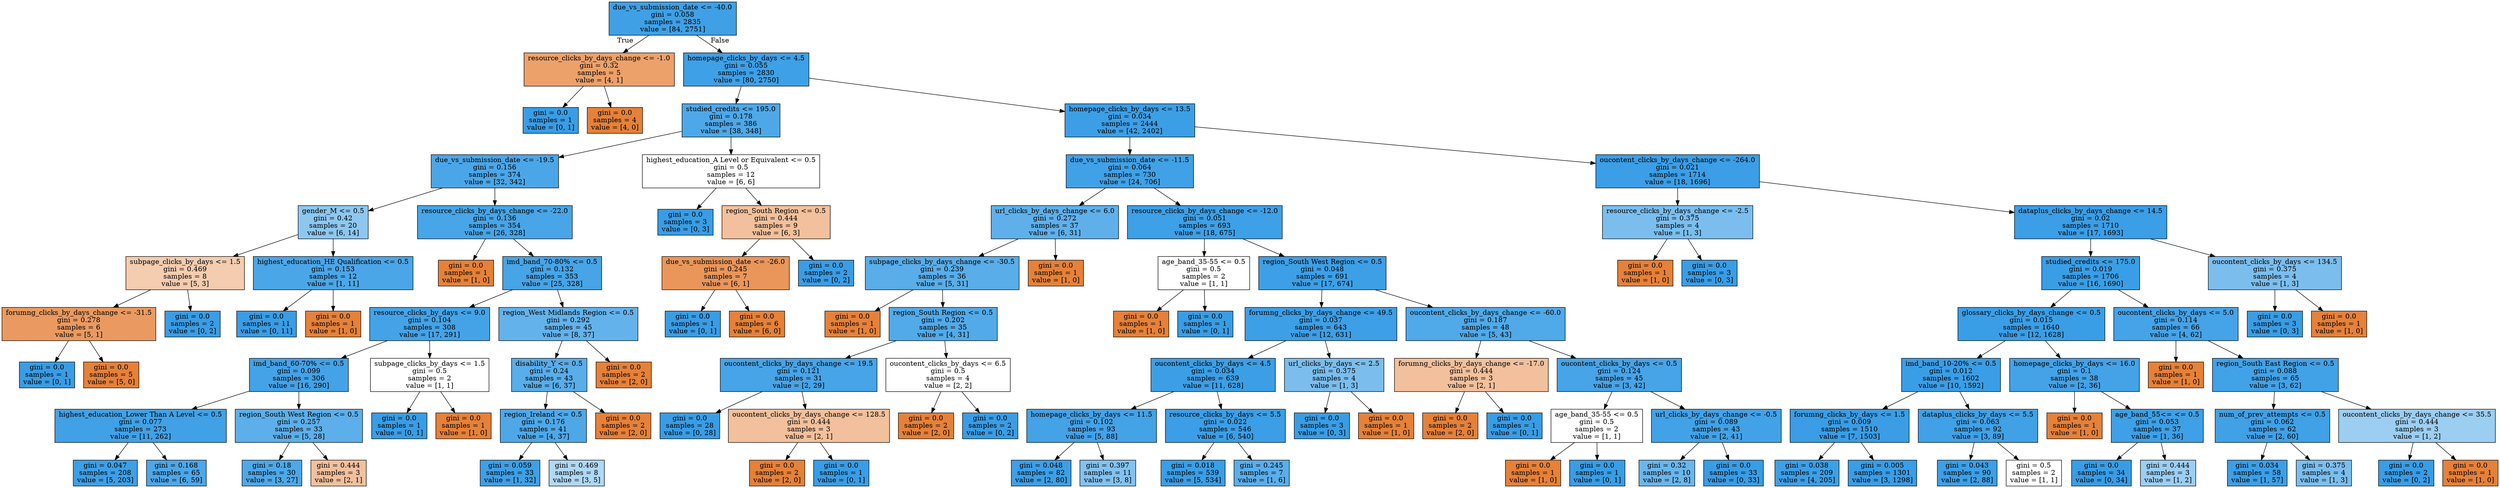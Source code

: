 digraph Tree {
node [shape=box, style="filled", color="black"] ;
0 [label="due_vs_submission_date <= -40.0\ngini = 0.058\nsamples = 2835\nvalue = [84, 2751]", fillcolor="#399de5f7"] ;
1 [label="resource_clicks_by_days_change <= -1.0\ngini = 0.32\nsamples = 5\nvalue = [4, 1]", fillcolor="#e58139bf"] ;
0 -> 1 [labeldistance=2.5, labelangle=45, headlabel="True"] ;
2 [label="gini = 0.0\nsamples = 1\nvalue = [0, 1]", fillcolor="#399de5ff"] ;
1 -> 2 ;
3 [label="gini = 0.0\nsamples = 4\nvalue = [4, 0]", fillcolor="#e58139ff"] ;
1 -> 3 ;
4 [label="homepage_clicks_by_days <= 4.5\ngini = 0.055\nsamples = 2830\nvalue = [80, 2750]", fillcolor="#399de5f8"] ;
0 -> 4 [labeldistance=2.5, labelangle=-45, headlabel="False"] ;
5 [label="studied_credits <= 195.0\ngini = 0.178\nsamples = 386\nvalue = [38, 348]", fillcolor="#399de5e3"] ;
4 -> 5 ;
6 [label="due_vs_submission_date <= -19.5\ngini = 0.156\nsamples = 374\nvalue = [32, 342]", fillcolor="#399de5e7"] ;
5 -> 6 ;
7 [label="gender_M <= 0.5\ngini = 0.42\nsamples = 20\nvalue = [6, 14]", fillcolor="#399de592"] ;
6 -> 7 ;
8 [label="subpage_clicks_by_days <= 1.5\ngini = 0.469\nsamples = 8\nvalue = [5, 3]", fillcolor="#e5813966"] ;
7 -> 8 ;
9 [label="forumng_clicks_by_days_change <= -31.5\ngini = 0.278\nsamples = 6\nvalue = [5, 1]", fillcolor="#e58139cc"] ;
8 -> 9 ;
10 [label="gini = 0.0\nsamples = 1\nvalue = [0, 1]", fillcolor="#399de5ff"] ;
9 -> 10 ;
11 [label="gini = 0.0\nsamples = 5\nvalue = [5, 0]", fillcolor="#e58139ff"] ;
9 -> 11 ;
12 [label="gini = 0.0\nsamples = 2\nvalue = [0, 2]", fillcolor="#399de5ff"] ;
8 -> 12 ;
13 [label="highest_education_HE Qualification <= 0.5\ngini = 0.153\nsamples = 12\nvalue = [1, 11]", fillcolor="#399de5e8"] ;
7 -> 13 ;
14 [label="gini = 0.0\nsamples = 11\nvalue = [0, 11]", fillcolor="#399de5ff"] ;
13 -> 14 ;
15 [label="gini = 0.0\nsamples = 1\nvalue = [1, 0]", fillcolor="#e58139ff"] ;
13 -> 15 ;
16 [label="resource_clicks_by_days_change <= -22.0\ngini = 0.136\nsamples = 354\nvalue = [26, 328]", fillcolor="#399de5eb"] ;
6 -> 16 ;
17 [label="gini = 0.0\nsamples = 1\nvalue = [1, 0]", fillcolor="#e58139ff"] ;
16 -> 17 ;
18 [label="imd_band_70-80% <= 0.5\ngini = 0.132\nsamples = 353\nvalue = [25, 328]", fillcolor="#399de5ec"] ;
16 -> 18 ;
19 [label="resource_clicks_by_days <= 9.0\ngini = 0.104\nsamples = 308\nvalue = [17, 291]", fillcolor="#399de5f0"] ;
18 -> 19 ;
20 [label="imd_band_60-70% <= 0.5\ngini = 0.099\nsamples = 306\nvalue = [16, 290]", fillcolor="#399de5f1"] ;
19 -> 20 ;
21 [label="highest_education_Lower Than A Level <= 0.5\ngini = 0.077\nsamples = 273\nvalue = [11, 262]", fillcolor="#399de5f4"] ;
20 -> 21 ;
22 [label="gini = 0.047\nsamples = 208\nvalue = [5, 203]", fillcolor="#399de5f9"] ;
21 -> 22 ;
23 [label="gini = 0.168\nsamples = 65\nvalue = [6, 59]", fillcolor="#399de5e5"] ;
21 -> 23 ;
24 [label="region_South West Region <= 0.5\ngini = 0.257\nsamples = 33\nvalue = [5, 28]", fillcolor="#399de5d1"] ;
20 -> 24 ;
25 [label="gini = 0.18\nsamples = 30\nvalue = [3, 27]", fillcolor="#399de5e3"] ;
24 -> 25 ;
26 [label="gini = 0.444\nsamples = 3\nvalue = [2, 1]", fillcolor="#e581397f"] ;
24 -> 26 ;
27 [label="subpage_clicks_by_days <= 1.5\ngini = 0.5\nsamples = 2\nvalue = [1, 1]", fillcolor="#e5813900"] ;
19 -> 27 ;
28 [label="gini = 0.0\nsamples = 1\nvalue = [0, 1]", fillcolor="#399de5ff"] ;
27 -> 28 ;
29 [label="gini = 0.0\nsamples = 1\nvalue = [1, 0]", fillcolor="#e58139ff"] ;
27 -> 29 ;
30 [label="region_West Midlands Region <= 0.5\ngini = 0.292\nsamples = 45\nvalue = [8, 37]", fillcolor="#399de5c8"] ;
18 -> 30 ;
31 [label="disability_Y <= 0.5\ngini = 0.24\nsamples = 43\nvalue = [6, 37]", fillcolor="#399de5d6"] ;
30 -> 31 ;
32 [label="region_Ireland <= 0.5\ngini = 0.176\nsamples = 41\nvalue = [4, 37]", fillcolor="#399de5e3"] ;
31 -> 32 ;
33 [label="gini = 0.059\nsamples = 33\nvalue = [1, 32]", fillcolor="#399de5f7"] ;
32 -> 33 ;
34 [label="gini = 0.469\nsamples = 8\nvalue = [3, 5]", fillcolor="#399de566"] ;
32 -> 34 ;
35 [label="gini = 0.0\nsamples = 2\nvalue = [2, 0]", fillcolor="#e58139ff"] ;
31 -> 35 ;
36 [label="gini = 0.0\nsamples = 2\nvalue = [2, 0]", fillcolor="#e58139ff"] ;
30 -> 36 ;
37 [label="highest_education_A Level or Equivalent <= 0.5\ngini = 0.5\nsamples = 12\nvalue = [6, 6]", fillcolor="#e5813900"] ;
5 -> 37 ;
38 [label="gini = 0.0\nsamples = 3\nvalue = [0, 3]", fillcolor="#399de5ff"] ;
37 -> 38 ;
39 [label="region_South Region <= 0.5\ngini = 0.444\nsamples = 9\nvalue = [6, 3]", fillcolor="#e581397f"] ;
37 -> 39 ;
40 [label="due_vs_submission_date <= -26.0\ngini = 0.245\nsamples = 7\nvalue = [6, 1]", fillcolor="#e58139d4"] ;
39 -> 40 ;
41 [label="gini = 0.0\nsamples = 1\nvalue = [0, 1]", fillcolor="#399de5ff"] ;
40 -> 41 ;
42 [label="gini = 0.0\nsamples = 6\nvalue = [6, 0]", fillcolor="#e58139ff"] ;
40 -> 42 ;
43 [label="gini = 0.0\nsamples = 2\nvalue = [0, 2]", fillcolor="#399de5ff"] ;
39 -> 43 ;
44 [label="homepage_clicks_by_days <= 13.5\ngini = 0.034\nsamples = 2444\nvalue = [42, 2402]", fillcolor="#399de5fb"] ;
4 -> 44 ;
45 [label="due_vs_submission_date <= -11.5\ngini = 0.064\nsamples = 730\nvalue = [24, 706]", fillcolor="#399de5f6"] ;
44 -> 45 ;
46 [label="url_clicks_by_days_change <= 6.0\ngini = 0.272\nsamples = 37\nvalue = [6, 31]", fillcolor="#399de5ce"] ;
45 -> 46 ;
47 [label="subpage_clicks_by_days_change <= -30.5\ngini = 0.239\nsamples = 36\nvalue = [5, 31]", fillcolor="#399de5d6"] ;
46 -> 47 ;
48 [label="gini = 0.0\nsamples = 1\nvalue = [1, 0]", fillcolor="#e58139ff"] ;
47 -> 48 ;
49 [label="region_South Region <= 0.5\ngini = 0.202\nsamples = 35\nvalue = [4, 31]", fillcolor="#399de5de"] ;
47 -> 49 ;
50 [label="oucontent_clicks_by_days_change <= 19.5\ngini = 0.121\nsamples = 31\nvalue = [2, 29]", fillcolor="#399de5ed"] ;
49 -> 50 ;
51 [label="gini = 0.0\nsamples = 28\nvalue = [0, 28]", fillcolor="#399de5ff"] ;
50 -> 51 ;
52 [label="oucontent_clicks_by_days_change <= 128.5\ngini = 0.444\nsamples = 3\nvalue = [2, 1]", fillcolor="#e581397f"] ;
50 -> 52 ;
53 [label="gini = 0.0\nsamples = 2\nvalue = [2, 0]", fillcolor="#e58139ff"] ;
52 -> 53 ;
54 [label="gini = 0.0\nsamples = 1\nvalue = [0, 1]", fillcolor="#399de5ff"] ;
52 -> 54 ;
55 [label="oucontent_clicks_by_days <= 6.5\ngini = 0.5\nsamples = 4\nvalue = [2, 2]", fillcolor="#e5813900"] ;
49 -> 55 ;
56 [label="gini = 0.0\nsamples = 2\nvalue = [2, 0]", fillcolor="#e58139ff"] ;
55 -> 56 ;
57 [label="gini = 0.0\nsamples = 2\nvalue = [0, 2]", fillcolor="#399de5ff"] ;
55 -> 57 ;
58 [label="gini = 0.0\nsamples = 1\nvalue = [1, 0]", fillcolor="#e58139ff"] ;
46 -> 58 ;
59 [label="resource_clicks_by_days_change <= -12.0\ngini = 0.051\nsamples = 693\nvalue = [18, 675]", fillcolor="#399de5f8"] ;
45 -> 59 ;
60 [label="age_band_35-55 <= 0.5\ngini = 0.5\nsamples = 2\nvalue = [1, 1]", fillcolor="#e5813900"] ;
59 -> 60 ;
61 [label="gini = 0.0\nsamples = 1\nvalue = [1, 0]", fillcolor="#e58139ff"] ;
60 -> 61 ;
62 [label="gini = 0.0\nsamples = 1\nvalue = [0, 1]", fillcolor="#399de5ff"] ;
60 -> 62 ;
63 [label="region_South West Region <= 0.5\ngini = 0.048\nsamples = 691\nvalue = [17, 674]", fillcolor="#399de5f9"] ;
59 -> 63 ;
64 [label="forumng_clicks_by_days_change <= 49.5\ngini = 0.037\nsamples = 643\nvalue = [12, 631]", fillcolor="#399de5fa"] ;
63 -> 64 ;
65 [label="oucontent_clicks_by_days <= 4.5\ngini = 0.034\nsamples = 639\nvalue = [11, 628]", fillcolor="#399de5fb"] ;
64 -> 65 ;
66 [label="homepage_clicks_by_days <= 11.5\ngini = 0.102\nsamples = 93\nvalue = [5, 88]", fillcolor="#399de5f1"] ;
65 -> 66 ;
67 [label="gini = 0.048\nsamples = 82\nvalue = [2, 80]", fillcolor="#399de5f9"] ;
66 -> 67 ;
68 [label="gini = 0.397\nsamples = 11\nvalue = [3, 8]", fillcolor="#399de59f"] ;
66 -> 68 ;
69 [label="resource_clicks_by_days <= 5.5\ngini = 0.022\nsamples = 546\nvalue = [6, 540]", fillcolor="#399de5fc"] ;
65 -> 69 ;
70 [label="gini = 0.018\nsamples = 539\nvalue = [5, 534]", fillcolor="#399de5fd"] ;
69 -> 70 ;
71 [label="gini = 0.245\nsamples = 7\nvalue = [1, 6]", fillcolor="#399de5d4"] ;
69 -> 71 ;
72 [label="url_clicks_by_days <= 2.5\ngini = 0.375\nsamples = 4\nvalue = [1, 3]", fillcolor="#399de5aa"] ;
64 -> 72 ;
73 [label="gini = 0.0\nsamples = 3\nvalue = [0, 3]", fillcolor="#399de5ff"] ;
72 -> 73 ;
74 [label="gini = 0.0\nsamples = 1\nvalue = [1, 0]", fillcolor="#e58139ff"] ;
72 -> 74 ;
75 [label="oucontent_clicks_by_days_change <= -60.0\ngini = 0.187\nsamples = 48\nvalue = [5, 43]", fillcolor="#399de5e1"] ;
63 -> 75 ;
76 [label="forumng_clicks_by_days_change <= -17.0\ngini = 0.444\nsamples = 3\nvalue = [2, 1]", fillcolor="#e581397f"] ;
75 -> 76 ;
77 [label="gini = 0.0\nsamples = 2\nvalue = [2, 0]", fillcolor="#e58139ff"] ;
76 -> 77 ;
78 [label="gini = 0.0\nsamples = 1\nvalue = [0, 1]", fillcolor="#399de5ff"] ;
76 -> 78 ;
79 [label="oucontent_clicks_by_days <= 0.5\ngini = 0.124\nsamples = 45\nvalue = [3, 42]", fillcolor="#399de5ed"] ;
75 -> 79 ;
80 [label="age_band_35-55 <= 0.5\ngini = 0.5\nsamples = 2\nvalue = [1, 1]", fillcolor="#e5813900"] ;
79 -> 80 ;
81 [label="gini = 0.0\nsamples = 1\nvalue = [1, 0]", fillcolor="#e58139ff"] ;
80 -> 81 ;
82 [label="gini = 0.0\nsamples = 1\nvalue = [0, 1]", fillcolor="#399de5ff"] ;
80 -> 82 ;
83 [label="url_clicks_by_days_change <= -0.5\ngini = 0.089\nsamples = 43\nvalue = [2, 41]", fillcolor="#399de5f3"] ;
79 -> 83 ;
84 [label="gini = 0.32\nsamples = 10\nvalue = [2, 8]", fillcolor="#399de5bf"] ;
83 -> 84 ;
85 [label="gini = 0.0\nsamples = 33\nvalue = [0, 33]", fillcolor="#399de5ff"] ;
83 -> 85 ;
86 [label="oucontent_clicks_by_days_change <= -264.0\ngini = 0.021\nsamples = 1714\nvalue = [18, 1696]", fillcolor="#399de5fc"] ;
44 -> 86 ;
87 [label="resource_clicks_by_days_change <= -2.5\ngini = 0.375\nsamples = 4\nvalue = [1, 3]", fillcolor="#399de5aa"] ;
86 -> 87 ;
88 [label="gini = 0.0\nsamples = 1\nvalue = [1, 0]", fillcolor="#e58139ff"] ;
87 -> 88 ;
89 [label="gini = 0.0\nsamples = 3\nvalue = [0, 3]", fillcolor="#399de5ff"] ;
87 -> 89 ;
90 [label="dataplus_clicks_by_days_change <= 14.5\ngini = 0.02\nsamples = 1710\nvalue = [17, 1693]", fillcolor="#399de5fc"] ;
86 -> 90 ;
91 [label="studied_credits <= 175.0\ngini = 0.019\nsamples = 1706\nvalue = [16, 1690]", fillcolor="#399de5fd"] ;
90 -> 91 ;
92 [label="glossary_clicks_by_days_change <= 0.5\ngini = 0.015\nsamples = 1640\nvalue = [12, 1628]", fillcolor="#399de5fd"] ;
91 -> 92 ;
93 [label="imd_band_10-20% <= 0.5\ngini = 0.012\nsamples = 1602\nvalue = [10, 1592]", fillcolor="#399de5fd"] ;
92 -> 93 ;
94 [label="forumng_clicks_by_days <= 1.5\ngini = 0.009\nsamples = 1510\nvalue = [7, 1503]", fillcolor="#399de5fe"] ;
93 -> 94 ;
95 [label="gini = 0.038\nsamples = 209\nvalue = [4, 205]", fillcolor="#399de5fa"] ;
94 -> 95 ;
96 [label="gini = 0.005\nsamples = 1301\nvalue = [3, 1298]", fillcolor="#399de5fe"] ;
94 -> 96 ;
97 [label="dataplus_clicks_by_days <= 5.5\ngini = 0.063\nsamples = 92\nvalue = [3, 89]", fillcolor="#399de5f6"] ;
93 -> 97 ;
98 [label="gini = 0.043\nsamples = 90\nvalue = [2, 88]", fillcolor="#399de5f9"] ;
97 -> 98 ;
99 [label="gini = 0.5\nsamples = 2\nvalue = [1, 1]", fillcolor="#e5813900"] ;
97 -> 99 ;
100 [label="homepage_clicks_by_days <= 16.0\ngini = 0.1\nsamples = 38\nvalue = [2, 36]", fillcolor="#399de5f1"] ;
92 -> 100 ;
101 [label="gini = 0.0\nsamples = 1\nvalue = [1, 0]", fillcolor="#e58139ff"] ;
100 -> 101 ;
102 [label="age_band_55<= <= 0.5\ngini = 0.053\nsamples = 37\nvalue = [1, 36]", fillcolor="#399de5f8"] ;
100 -> 102 ;
103 [label="gini = 0.0\nsamples = 34\nvalue = [0, 34]", fillcolor="#399de5ff"] ;
102 -> 103 ;
104 [label="gini = 0.444\nsamples = 3\nvalue = [1, 2]", fillcolor="#399de57f"] ;
102 -> 104 ;
105 [label="oucontent_clicks_by_days <= 5.0\ngini = 0.114\nsamples = 66\nvalue = [4, 62]", fillcolor="#399de5ef"] ;
91 -> 105 ;
106 [label="gini = 0.0\nsamples = 1\nvalue = [1, 0]", fillcolor="#e58139ff"] ;
105 -> 106 ;
107 [label="region_South East Region <= 0.5\ngini = 0.088\nsamples = 65\nvalue = [3, 62]", fillcolor="#399de5f3"] ;
105 -> 107 ;
108 [label="num_of_prev_attempts <= 0.5\ngini = 0.062\nsamples = 62\nvalue = [2, 60]", fillcolor="#399de5f6"] ;
107 -> 108 ;
109 [label="gini = 0.034\nsamples = 58\nvalue = [1, 57]", fillcolor="#399de5fb"] ;
108 -> 109 ;
110 [label="gini = 0.375\nsamples = 4\nvalue = [1, 3]", fillcolor="#399de5aa"] ;
108 -> 110 ;
111 [label="oucontent_clicks_by_days_change <= 35.5\ngini = 0.444\nsamples = 3\nvalue = [1, 2]", fillcolor="#399de57f"] ;
107 -> 111 ;
112 [label="gini = 0.0\nsamples = 2\nvalue = [0, 2]", fillcolor="#399de5ff"] ;
111 -> 112 ;
113 [label="gini = 0.0\nsamples = 1\nvalue = [1, 0]", fillcolor="#e58139ff"] ;
111 -> 113 ;
114 [label="oucontent_clicks_by_days <= 134.5\ngini = 0.375\nsamples = 4\nvalue = [1, 3]", fillcolor="#399de5aa"] ;
90 -> 114 ;
115 [label="gini = 0.0\nsamples = 3\nvalue = [0, 3]", fillcolor="#399de5ff"] ;
114 -> 115 ;
116 [label="gini = 0.0\nsamples = 1\nvalue = [1, 0]", fillcolor="#e58139ff"] ;
114 -> 116 ;
}